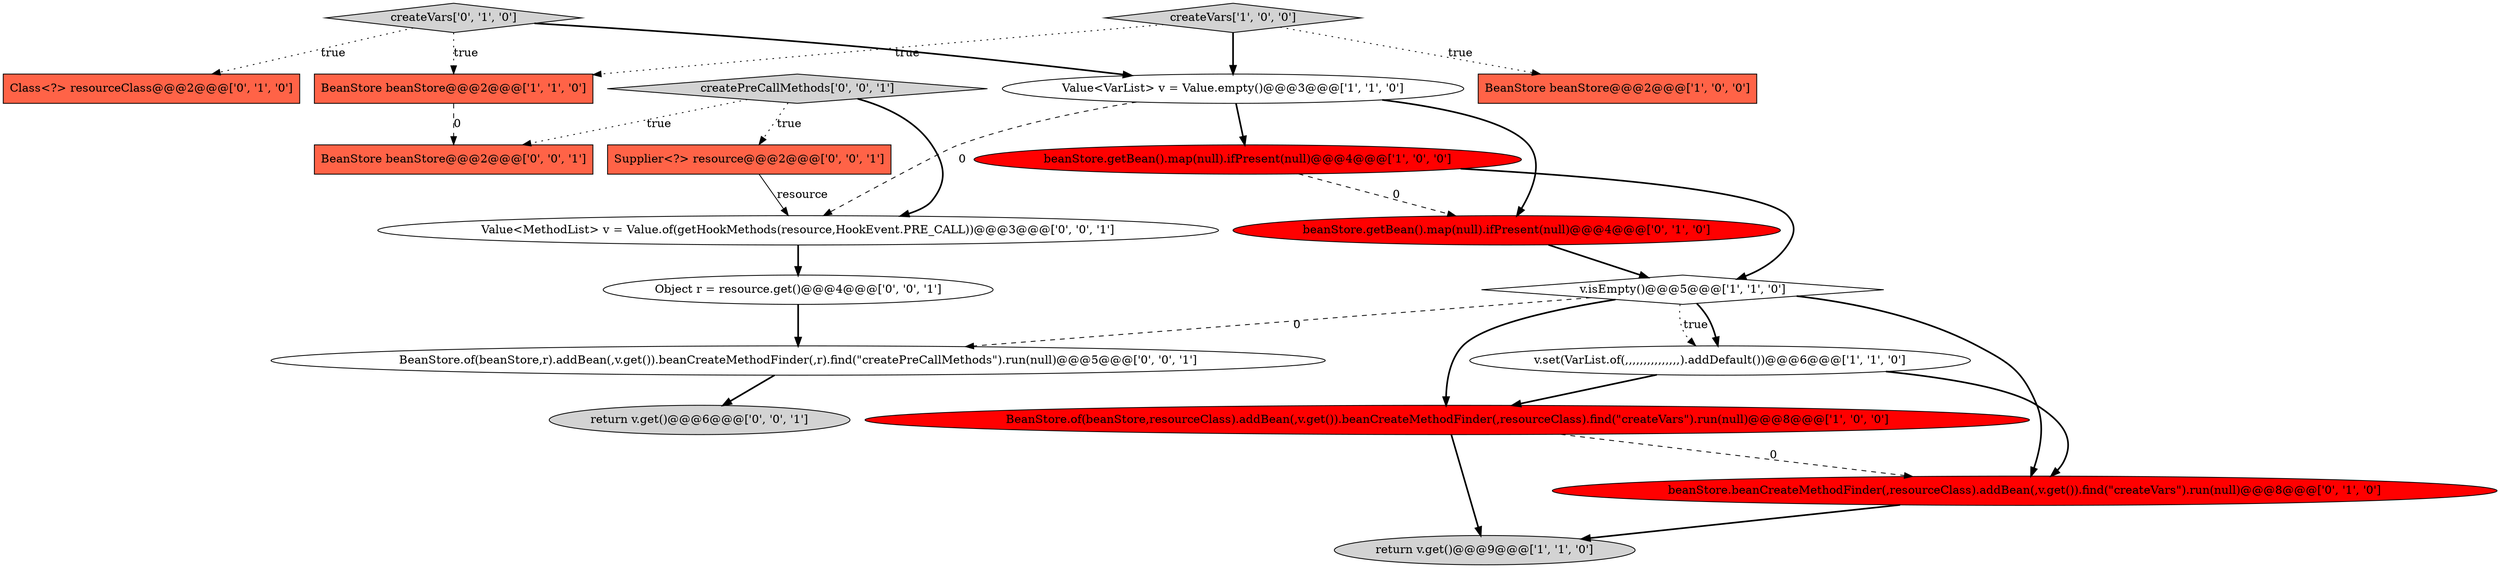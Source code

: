 digraph {
9 [style = filled, label = "Class<?> resourceClass@@@2@@@['0', '1', '0']", fillcolor = tomato, shape = box image = "AAA0AAABBB2BBB"];
13 [style = filled, label = "Supplier<?> resource@@@2@@@['0', '0', '1']", fillcolor = tomato, shape = box image = "AAA0AAABBB3BBB"];
18 [style = filled, label = "return v.get()@@@6@@@['0', '0', '1']", fillcolor = lightgray, shape = ellipse image = "AAA0AAABBB3BBB"];
19 [style = filled, label = "BeanStore beanStore@@@2@@@['0', '0', '1']", fillcolor = tomato, shape = box image = "AAA0AAABBB3BBB"];
4 [style = filled, label = "BeanStore.of(beanStore,resourceClass).addBean(,v.get()).beanCreateMethodFinder(,resourceClass).find(\"createVars\").run(null)@@@8@@@['1', '0', '0']", fillcolor = red, shape = ellipse image = "AAA1AAABBB1BBB"];
2 [style = filled, label = "createVars['1', '0', '0']", fillcolor = lightgray, shape = diamond image = "AAA0AAABBB1BBB"];
15 [style = filled, label = "Value<MethodList> v = Value.of(getHookMethods(resource,HookEvent.PRE_CALL))@@@3@@@['0', '0', '1']", fillcolor = white, shape = ellipse image = "AAA0AAABBB3BBB"];
3 [style = filled, label = "return v.get()@@@9@@@['1', '1', '0']", fillcolor = lightgray, shape = ellipse image = "AAA0AAABBB1BBB"];
17 [style = filled, label = "Object r = resource.get()@@@4@@@['0', '0', '1']", fillcolor = white, shape = ellipse image = "AAA0AAABBB3BBB"];
5 [style = filled, label = "v.isEmpty()@@@5@@@['1', '1', '0']", fillcolor = white, shape = diamond image = "AAA0AAABBB1BBB"];
1 [style = filled, label = "v.set(VarList.of(,,,,,,,,,,,,,,,).addDefault())@@@6@@@['1', '1', '0']", fillcolor = white, shape = ellipse image = "AAA0AAABBB1BBB"];
11 [style = filled, label = "beanStore.getBean().map(null).ifPresent(null)@@@4@@@['0', '1', '0']", fillcolor = red, shape = ellipse image = "AAA1AAABBB2BBB"];
16 [style = filled, label = "BeanStore.of(beanStore,r).addBean(,v.get()).beanCreateMethodFinder(,r).find(\"createPreCallMethods\").run(null)@@@5@@@['0', '0', '1']", fillcolor = white, shape = ellipse image = "AAA0AAABBB3BBB"];
10 [style = filled, label = "createVars['0', '1', '0']", fillcolor = lightgray, shape = diamond image = "AAA0AAABBB2BBB"];
12 [style = filled, label = "beanStore.beanCreateMethodFinder(,resourceClass).addBean(,v.get()).find(\"createVars\").run(null)@@@8@@@['0', '1', '0']", fillcolor = red, shape = ellipse image = "AAA1AAABBB2BBB"];
7 [style = filled, label = "BeanStore beanStore@@@2@@@['1', '1', '0']", fillcolor = tomato, shape = box image = "AAA0AAABBB1BBB"];
0 [style = filled, label = "beanStore.getBean().map(null).ifPresent(null)@@@4@@@['1', '0', '0']", fillcolor = red, shape = ellipse image = "AAA1AAABBB1BBB"];
8 [style = filled, label = "Value<VarList> v = Value.empty()@@@3@@@['1', '1', '0']", fillcolor = white, shape = ellipse image = "AAA0AAABBB1BBB"];
6 [style = filled, label = "BeanStore beanStore@@@2@@@['1', '0', '0']", fillcolor = tomato, shape = box image = "AAA0AAABBB1BBB"];
14 [style = filled, label = "createPreCallMethods['0', '0', '1']", fillcolor = lightgray, shape = diamond image = "AAA0AAABBB3BBB"];
4->3 [style = bold, label=""];
1->4 [style = bold, label=""];
16->18 [style = bold, label=""];
14->19 [style = dotted, label="true"];
5->1 [style = dotted, label="true"];
8->15 [style = dashed, label="0"];
0->11 [style = dashed, label="0"];
10->9 [style = dotted, label="true"];
14->13 [style = dotted, label="true"];
4->12 [style = dashed, label="0"];
8->0 [style = bold, label=""];
13->15 [style = solid, label="resource"];
5->16 [style = dashed, label="0"];
5->1 [style = bold, label=""];
11->5 [style = bold, label=""];
15->17 [style = bold, label=""];
10->8 [style = bold, label=""];
5->12 [style = bold, label=""];
7->19 [style = dashed, label="0"];
2->6 [style = dotted, label="true"];
2->7 [style = dotted, label="true"];
5->4 [style = bold, label=""];
1->12 [style = bold, label=""];
14->15 [style = bold, label=""];
12->3 [style = bold, label=""];
8->11 [style = bold, label=""];
10->7 [style = dotted, label="true"];
17->16 [style = bold, label=""];
2->8 [style = bold, label=""];
0->5 [style = bold, label=""];
}
